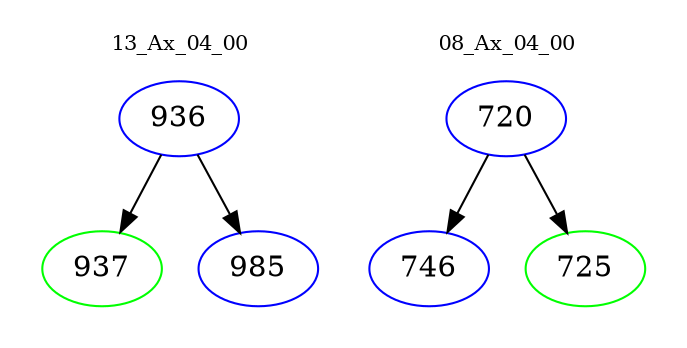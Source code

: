 digraph{
subgraph cluster_0 {
color = white
label = "13_Ax_04_00";
fontsize=10;
T0_936 [label="936", color="blue"]
T0_936 -> T0_937 [color="black"]
T0_937 [label="937", color="green"]
T0_936 -> T0_985 [color="black"]
T0_985 [label="985", color="blue"]
}
subgraph cluster_1 {
color = white
label = "08_Ax_04_00";
fontsize=10;
T1_720 [label="720", color="blue"]
T1_720 -> T1_746 [color="black"]
T1_746 [label="746", color="blue"]
T1_720 -> T1_725 [color="black"]
T1_725 [label="725", color="green"]
}
}
